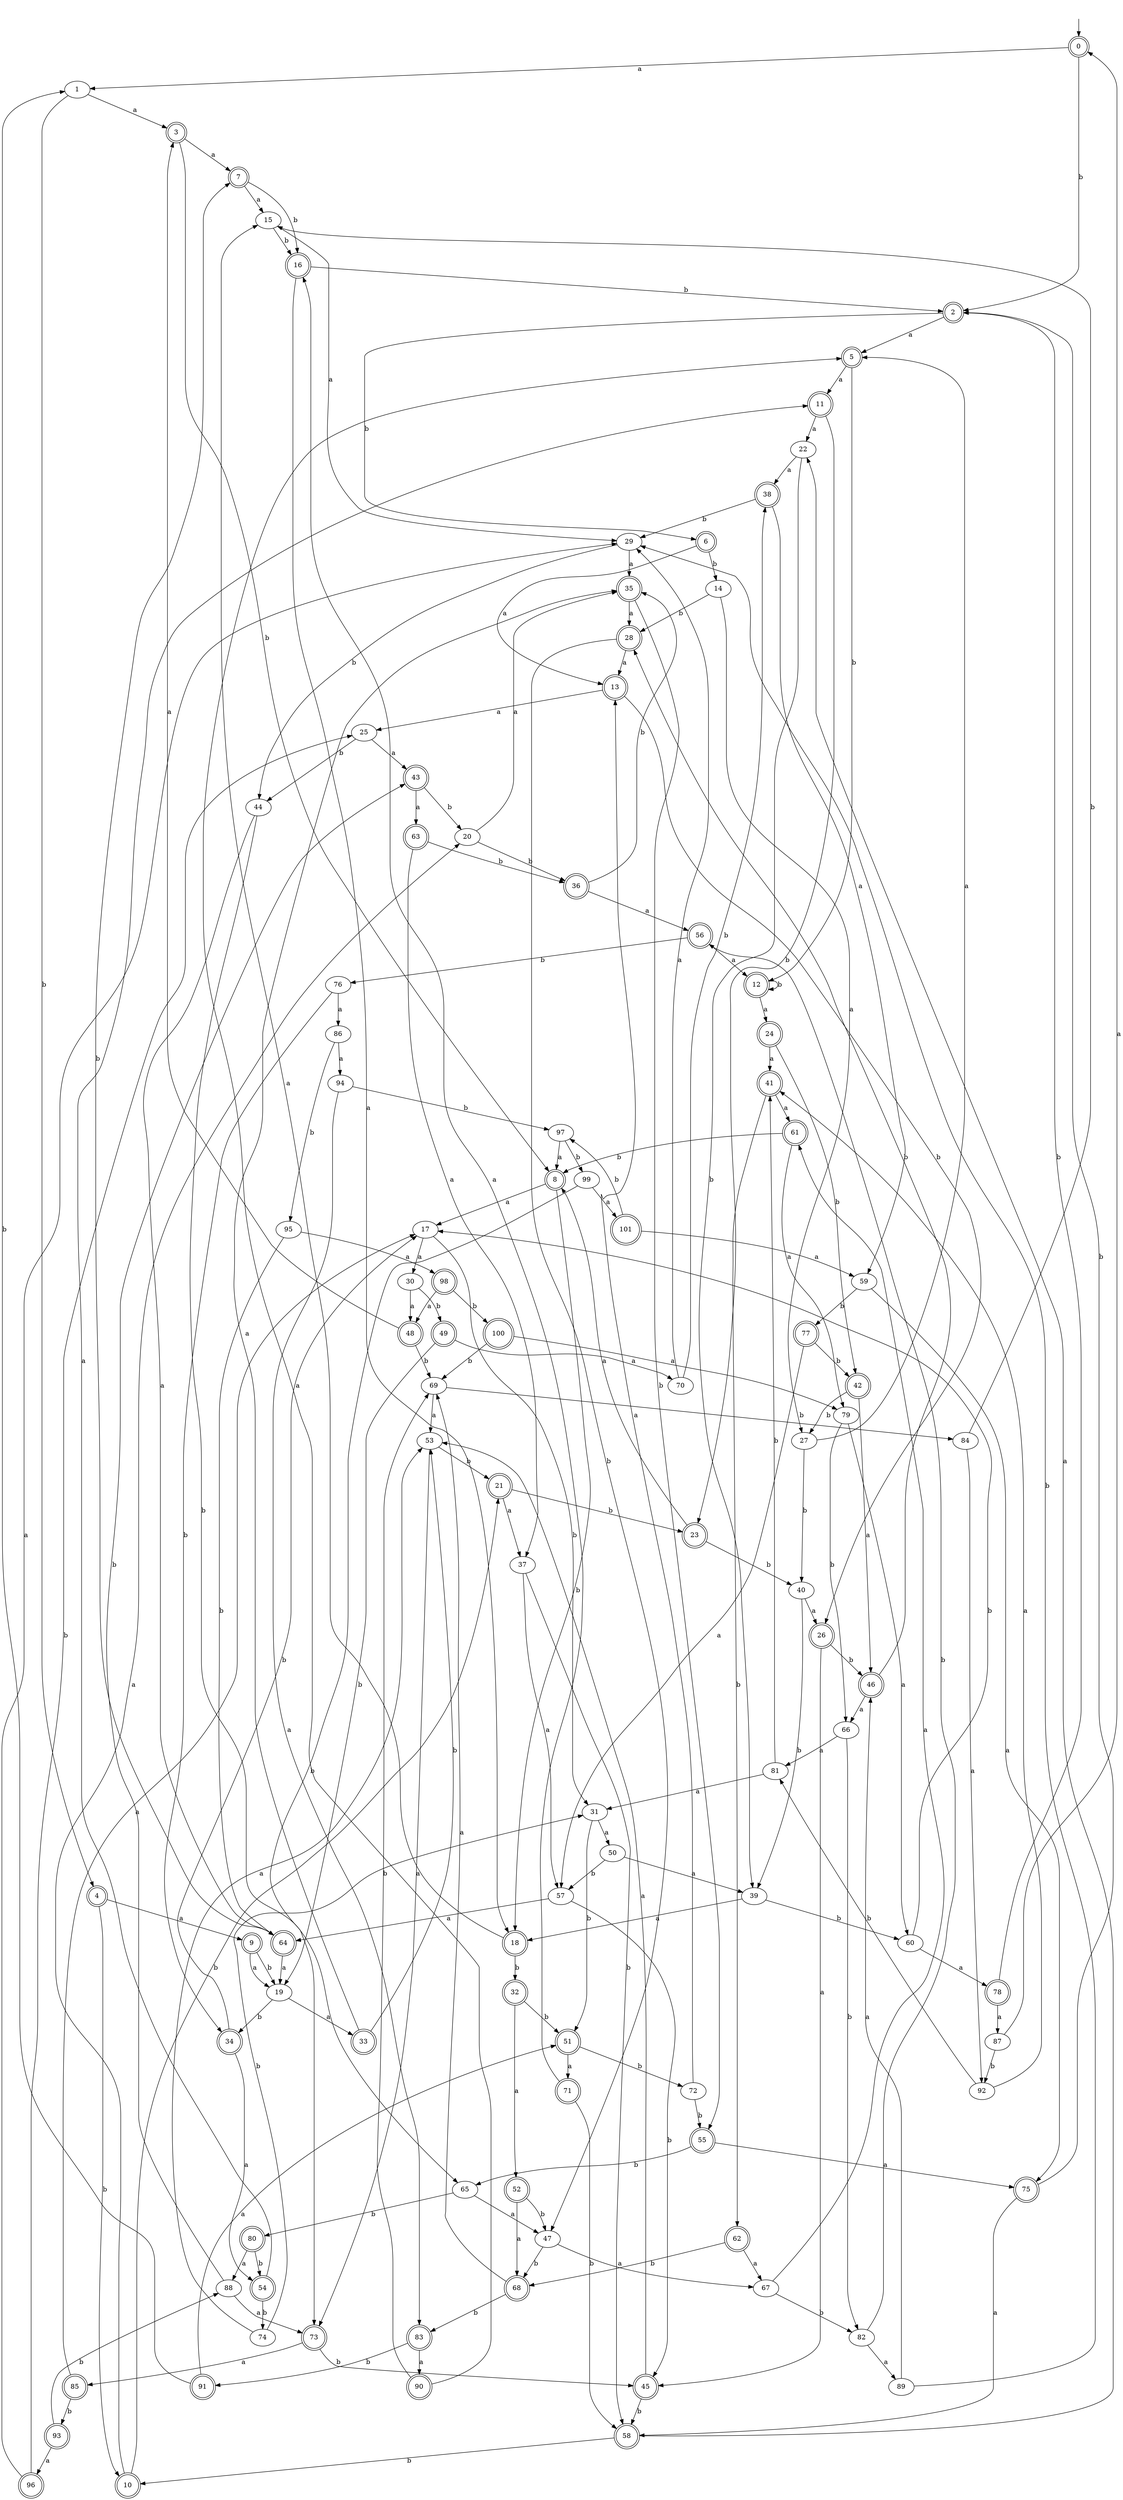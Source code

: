 digraph RandomDFA {
  __start0 [label="", shape=none];
  __start0 -> 0 [label=""];
  0 [shape=circle] [shape=doublecircle]
  0 -> 1 [label="a"]
  0 -> 2 [label="b"]
  1
  1 -> 3 [label="a"]
  1 -> 4 [label="b"]
  2 [shape=doublecircle]
  2 -> 5 [label="a"]
  2 -> 6 [label="b"]
  3 [shape=doublecircle]
  3 -> 7 [label="a"]
  3 -> 8 [label="b"]
  4 [shape=doublecircle]
  4 -> 9 [label="a"]
  4 -> 10 [label="b"]
  5 [shape=doublecircle]
  5 -> 11 [label="a"]
  5 -> 12 [label="b"]
  6 [shape=doublecircle]
  6 -> 13 [label="a"]
  6 -> 14 [label="b"]
  7 [shape=doublecircle]
  7 -> 15 [label="a"]
  7 -> 16 [label="b"]
  8 [shape=doublecircle]
  8 -> 17 [label="a"]
  8 -> 18 [label="b"]
  9 [shape=doublecircle]
  9 -> 19 [label="a"]
  9 -> 19 [label="b"]
  10 [shape=doublecircle]
  10 -> 20 [label="a"]
  10 -> 21 [label="b"]
  11 [shape=doublecircle]
  11 -> 22 [label="a"]
  11 -> 23 [label="b"]
  12 [shape=doublecircle]
  12 -> 24 [label="a"]
  12 -> 12 [label="b"]
  13 [shape=doublecircle]
  13 -> 25 [label="a"]
  13 -> 26 [label="b"]
  14
  14 -> 27 [label="a"]
  14 -> 28 [label="b"]
  15
  15 -> 29 [label="a"]
  15 -> 16 [label="b"]
  16 [shape=doublecircle]
  16 -> 18 [label="a"]
  16 -> 2 [label="b"]
  17
  17 -> 30 [label="a"]
  17 -> 31 [label="b"]
  18 [shape=doublecircle]
  18 -> 15 [label="a"]
  18 -> 32 [label="b"]
  19
  19 -> 33 [label="a"]
  19 -> 34 [label="b"]
  20
  20 -> 35 [label="a"]
  20 -> 36 [label="b"]
  21 [shape=doublecircle]
  21 -> 37 [label="a"]
  21 -> 23 [label="b"]
  22
  22 -> 38 [label="a"]
  22 -> 39 [label="b"]
  23 [shape=doublecircle]
  23 -> 8 [label="a"]
  23 -> 40 [label="b"]
  24 [shape=doublecircle]
  24 -> 41 [label="a"]
  24 -> 42 [label="b"]
  25
  25 -> 43 [label="a"]
  25 -> 44 [label="b"]
  26 [shape=doublecircle]
  26 -> 45 [label="a"]
  26 -> 46 [label="b"]
  27
  27 -> 5 [label="a"]
  27 -> 40 [label="b"]
  28 [shape=doublecircle]
  28 -> 13 [label="a"]
  28 -> 47 [label="b"]
  29
  29 -> 35 [label="a"]
  29 -> 44 [label="b"]
  30
  30 -> 48 [label="a"]
  30 -> 49 [label="b"]
  31
  31 -> 50 [label="a"]
  31 -> 51 [label="b"]
  32 [shape=doublecircle]
  32 -> 52 [label="a"]
  32 -> 51 [label="b"]
  33 [shape=doublecircle]
  33 -> 35 [label="a"]
  33 -> 53 [label="b"]
  34 [shape=doublecircle]
  34 -> 54 [label="a"]
  34 -> 17 [label="b"]
  35 [shape=doublecircle]
  35 -> 28 [label="a"]
  35 -> 55 [label="b"]
  36 [shape=doublecircle]
  36 -> 56 [label="a"]
  36 -> 35 [label="b"]
  37
  37 -> 57 [label="a"]
  37 -> 58 [label="b"]
  38 [shape=doublecircle]
  38 -> 59 [label="a"]
  38 -> 29 [label="b"]
  39
  39 -> 18 [label="a"]
  39 -> 60 [label="b"]
  40
  40 -> 26 [label="a"]
  40 -> 39 [label="b"]
  41 [shape=doublecircle]
  41 -> 61 [label="a"]
  41 -> 62 [label="b"]
  42 [shape=doublecircle]
  42 -> 46 [label="a"]
  42 -> 27 [label="b"]
  43 [shape=doublecircle]
  43 -> 63 [label="a"]
  43 -> 20 [label="b"]
  44
  44 -> 64 [label="a"]
  44 -> 65 [label="b"]
  45 [shape=doublecircle]
  45 -> 53 [label="a"]
  45 -> 58 [label="b"]
  46 [shape=doublecircle]
  46 -> 66 [label="a"]
  46 -> 28 [label="b"]
  47
  47 -> 67 [label="a"]
  47 -> 68 [label="b"]
  48 [shape=doublecircle]
  48 -> 3 [label="a"]
  48 -> 69 [label="b"]
  49 [shape=doublecircle]
  49 -> 70 [label="a"]
  49 -> 19 [label="b"]
  50
  50 -> 39 [label="a"]
  50 -> 57 [label="b"]
  51 [shape=doublecircle]
  51 -> 71 [label="a"]
  51 -> 72 [label="b"]
  52 [shape=doublecircle]
  52 -> 68 [label="a"]
  52 -> 47 [label="b"]
  53
  53 -> 73 [label="a"]
  53 -> 21 [label="b"]
  54 [shape=doublecircle]
  54 -> 11 [label="a"]
  54 -> 74 [label="b"]
  55 [shape=doublecircle]
  55 -> 75 [label="a"]
  55 -> 65 [label="b"]
  56 [shape=doublecircle]
  56 -> 12 [label="a"]
  56 -> 76 [label="b"]
  57
  57 -> 64 [label="a"]
  57 -> 45 [label="b"]
  58 [shape=doublecircle]
  58 -> 22 [label="a"]
  58 -> 10 [label="b"]
  59
  59 -> 75 [label="a"]
  59 -> 77 [label="b"]
  60
  60 -> 78 [label="a"]
  60 -> 17 [label="b"]
  61 [shape=doublecircle]
  61 -> 79 [label="a"]
  61 -> 8 [label="b"]
  62 [shape=doublecircle]
  62 -> 67 [label="a"]
  62 -> 68 [label="b"]
  63 [shape=doublecircle]
  63 -> 37 [label="a"]
  63 -> 36 [label="b"]
  64 [shape=doublecircle]
  64 -> 19 [label="a"]
  64 -> 7 [label="b"]
  65
  65 -> 47 [label="a"]
  65 -> 80 [label="b"]
  66
  66 -> 81 [label="a"]
  66 -> 82 [label="b"]
  67
  67 -> 61 [label="a"]
  67 -> 82 [label="b"]
  68 [shape=doublecircle]
  68 -> 69 [label="a"]
  68 -> 83 [label="b"]
  69
  69 -> 53 [label="a"]
  69 -> 84 [label="b"]
  70
  70 -> 29 [label="a"]
  70 -> 38 [label="b"]
  71 [shape=doublecircle]
  71 -> 16 [label="a"]
  71 -> 58 [label="b"]
  72
  72 -> 13 [label="a"]
  72 -> 55 [label="b"]
  73 [shape=doublecircle]
  73 -> 85 [label="a"]
  73 -> 45 [label="b"]
  74
  74 -> 53 [label="a"]
  74 -> 31 [label="b"]
  75 [shape=doublecircle]
  75 -> 58 [label="a"]
  75 -> 2 [label="b"]
  76
  76 -> 86 [label="a"]
  76 -> 34 [label="b"]
  77 [shape=doublecircle]
  77 -> 57 [label="a"]
  77 -> 42 [label="b"]
  78 [shape=doublecircle]
  78 -> 87 [label="a"]
  78 -> 2 [label="b"]
  79
  79 -> 60 [label="a"]
  79 -> 66 [label="b"]
  80 [shape=doublecircle]
  80 -> 88 [label="a"]
  80 -> 54 [label="b"]
  81
  81 -> 31 [label="a"]
  81 -> 41 [label="b"]
  82
  82 -> 89 [label="a"]
  82 -> 56 [label="b"]
  83 [shape=doublecircle]
  83 -> 90 [label="a"]
  83 -> 91 [label="b"]
  84
  84 -> 92 [label="a"]
  84 -> 15 [label="b"]
  85 [shape=doublecircle]
  85 -> 17 [label="a"]
  85 -> 93 [label="b"]
  86
  86 -> 94 [label="a"]
  86 -> 95 [label="b"]
  87
  87 -> 0 [label="a"]
  87 -> 92 [label="b"]
  88
  88 -> 73 [label="a"]
  88 -> 43 [label="b"]
  89
  89 -> 46 [label="a"]
  89 -> 29 [label="b"]
  90 [shape=doublecircle]
  90 -> 5 [label="a"]
  90 -> 69 [label="b"]
  91 [shape=doublecircle]
  91 -> 51 [label="a"]
  91 -> 1 [label="b"]
  92
  92 -> 41 [label="a"]
  92 -> 81 [label="b"]
  93 [shape=doublecircle]
  93 -> 96 [label="a"]
  93 -> 88 [label="b"]
  94
  94 -> 83 [label="a"]
  94 -> 97 [label="b"]
  95
  95 -> 98 [label="a"]
  95 -> 64 [label="b"]
  96 [shape=doublecircle]
  96 -> 29 [label="a"]
  96 -> 25 [label="b"]
  97
  97 -> 8 [label="a"]
  97 -> 99 [label="b"]
  98 [shape=doublecircle]
  98 -> 48 [label="a"]
  98 -> 100 [label="b"]
  99
  99 -> 101 [label="a"]
  99 -> 73 [label="b"]
  100 [shape=doublecircle]
  100 -> 79 [label="a"]
  100 -> 69 [label="b"]
  101 [shape=doublecircle]
  101 -> 59 [label="a"]
  101 -> 97 [label="b"]
}
